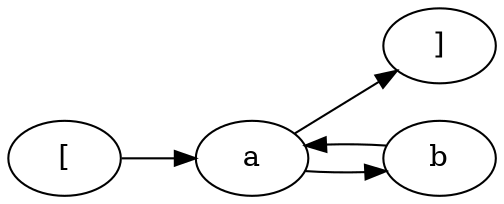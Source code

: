 digraph G {
rankdir = LR
label = "";
esg0_vertex0 -> esg0_vertex1;
esg0_vertex1 -> esg0_vertex3;
esg0_vertex1 -> esg0_vertex2;
esg0_vertex2 -> esg0_vertex1;
esg0_vertex0 [label = "["]
esg0_vertex1 [label = "a"]
esg0_vertex3 [label = "]"]
esg0_vertex2 [label = "b"]
}
